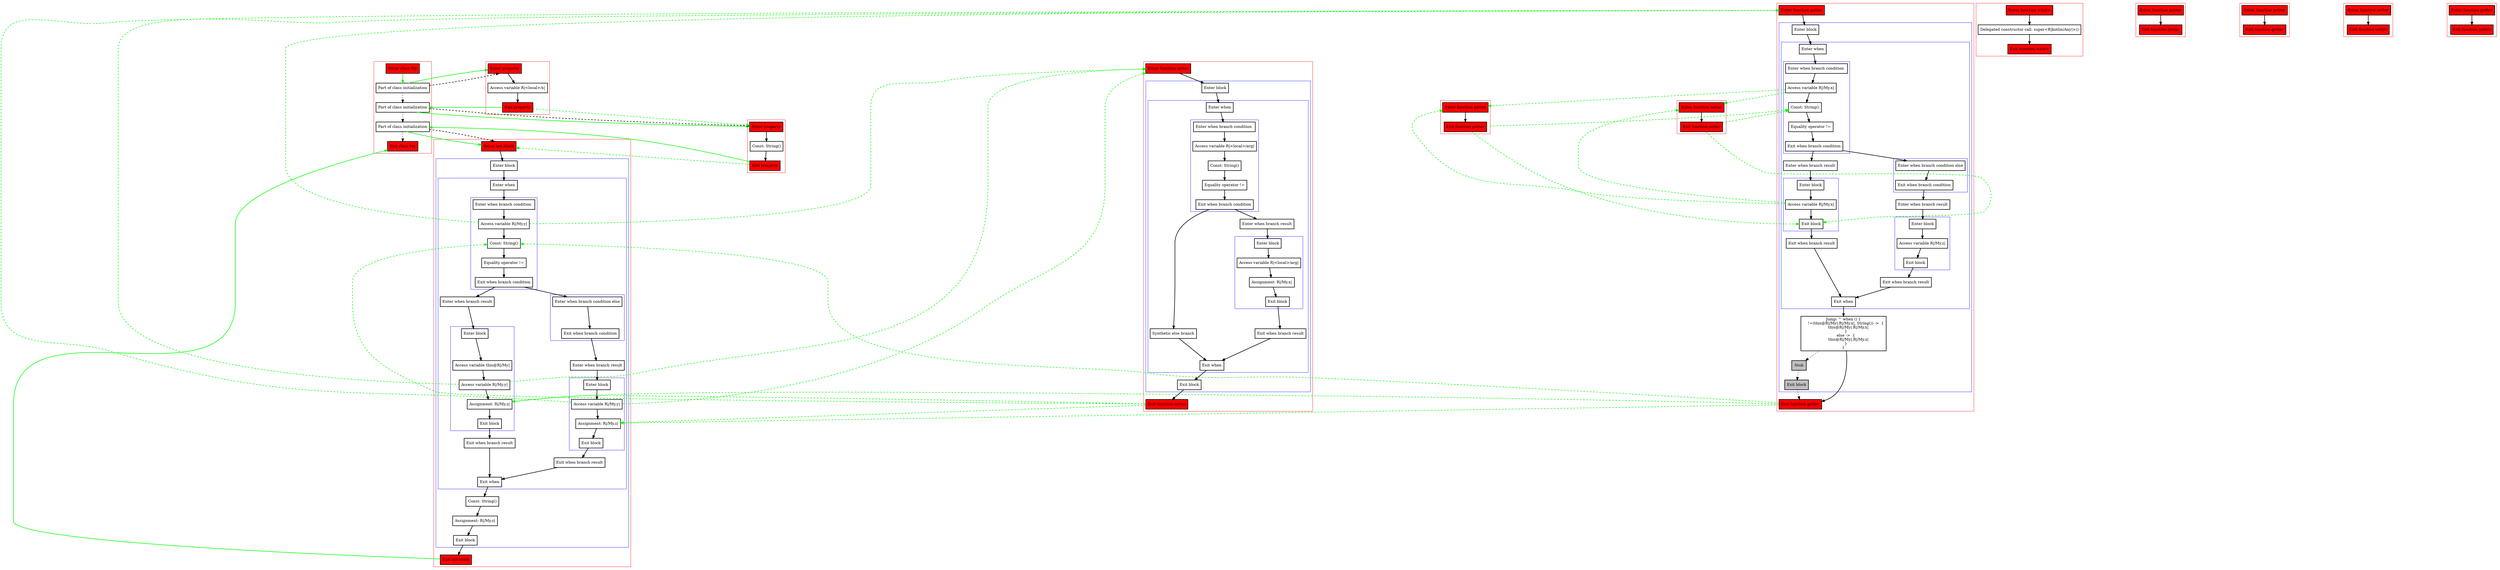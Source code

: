 digraph ManyReports_kt {
    graph [nodesep=3]
    node [shape=box penwidth=2]
    edge [penwidth=2]

    subgraph cluster_0 {
        color=red
        0 [label="Enter class My" style="filled" fillcolor=red];
        1 [label="Part of class initialization"];
        2 [label="Part of class initialization"];
        3 [label="Part of class initialization"];
        4 [label="Exit class My" style="filled" fillcolor=red];
    }
    0 -> {1} [color=green];
    1 -> {2} [style=dotted];
    1 -> {12} [color=green];
    1 -> {12} [style=dashed];
    2 -> {3} [style=dotted];
    2 -> {64} [color=green];
    2 -> {64} [style=dashed];
    3 -> {4} [style=dotted];
    3 -> {69} [color=green];
    3 -> {69} [style=dashed];

    subgraph cluster_1 {
        color=red
        5 [label="Enter function <init>" style="filled" fillcolor=red];
        6 [label="Delegated constructor call: super<R|kotlin/Any|>()"];
        7 [label="Exit function <init>" style="filled" fillcolor=red];
    }
    5 -> {6};
    6 -> {7};

    subgraph cluster_2 {
        color=red
        8 [label="Enter function getter" style="filled" fillcolor=red];
        9 [label="Exit function getter" style="filled" fillcolor=red];
    }
    8 -> {9};
    9 -> {20 33} [color=green style=dashed];

    subgraph cluster_3 {
        color=red
        10 [label="Enter function setter" style="filled" fillcolor=red];
        11 [label="Exit function setter" style="filled" fillcolor=red];
    }
    10 -> {11};
    11 -> {20 33} [color=green style=dashed];

    subgraph cluster_4 {
        color=red
        12 [label="Enter property" style="filled" fillcolor=red];
        13 [label="Access variable R|<local>/x|"];
        14 [label="Exit property" style="filled" fillcolor=red];
    }
    12 -> {13};
    13 -> {14};
    14 -> {2} [color=green];
    14 -> {64} [color=green style=dashed];

    subgraph cluster_5 {
        color=red
        15 [label="Enter function getter" style="filled" fillcolor=red];
        subgraph cluster_6 {
            color=blue
            16 [label="Enter block"];
            subgraph cluster_7 {
                color=blue
                17 [label="Enter when"];
                subgraph cluster_8 {
                    color=blue
                    18 [label="Enter when branch condition "];
                    19 [label="Access variable R|/My.x|"];
                    20 [label="Const: String()"];
                    21 [label="Equality operator !="];
                    22 [label="Exit when branch condition"];
                }
                subgraph cluster_9 {
                    color=blue
                    23 [label="Enter when branch condition else"];
                    24 [label="Exit when branch condition"];
                }
                25 [label="Enter when branch result"];
                subgraph cluster_10 {
                    color=blue
                    26 [label="Enter block"];
                    27 [label="Access variable R|/My.z|"];
                    28 [label="Exit block"];
                }
                29 [label="Exit when branch result"];
                30 [label="Enter when branch result"];
                subgraph cluster_11 {
                    color=blue
                    31 [label="Enter block"];
                    32 [label="Access variable R|/My.x|"];
                    33 [label="Exit block"];
                }
                34 [label="Exit when branch result"];
                35 [label="Exit when"];
            }
            36 [label="Jump: ^ when () {
    !=(this@R|/My|.R|/My.x|, String()) ->  {
        this@R|/My|.R|/My.x|
    }
    else ->  {
        this@R|/My|.R|/My.z|
    }
}
"];
            37 [label="Stub" style="filled" fillcolor=gray];
            38 [label="Exit block" style="filled" fillcolor=gray];
        }
        39 [label="Exit function getter" style="filled" fillcolor=red];
    }
    15 -> {16};
    16 -> {17};
    17 -> {18};
    18 -> {19};
    19 -> {20};
    19 -> {10 8} [color=green style=dashed];
    20 -> {21};
    21 -> {22};
    22 -> {30 23};
    23 -> {24};
    24 -> {25};
    25 -> {26};
    26 -> {27};
    27 -> {28};
    28 -> {29};
    29 -> {35};
    30 -> {31};
    31 -> {32};
    32 -> {33};
    32 -> {10 8} [color=green style=dashed];
    33 -> {34};
    34 -> {35};
    35 -> {36};
    36 -> {39};
    36 -> {37} [style=dotted];
    37 -> {38} [style=dotted];
    38 -> {39} [style=dotted];
    39 -> {74 82 89} [color=green style=dashed];

    subgraph cluster_12 {
        color=red
        40 [label="Enter function setter" style="filled" fillcolor=red];
        subgraph cluster_13 {
            color=blue
            41 [label="Enter block"];
            subgraph cluster_14 {
                color=blue
                42 [label="Enter when"];
                subgraph cluster_15 {
                    color=blue
                    43 [label="Enter when branch condition "];
                    44 [label="Access variable R|<local>/arg|"];
                    45 [label="Const: String()"];
                    46 [label="Equality operator !="];
                    47 [label="Exit when branch condition"];
                }
                48 [label="Synthetic else branch"];
                49 [label="Enter when branch result"];
                subgraph cluster_16 {
                    color=blue
                    50 [label="Enter block"];
                    51 [label="Access variable R|<local>/arg|"];
                    52 [label="Assignment: R|/My.x|"];
                    53 [label="Exit block"];
                }
                54 [label="Exit when branch result"];
                55 [label="Exit when"];
            }
            56 [label="Exit block"];
        }
        57 [label="Exit function setter" style="filled" fillcolor=red];
    }
    40 -> {41};
    41 -> {42};
    42 -> {43};
    43 -> {44};
    44 -> {45};
    45 -> {46};
    46 -> {47};
    47 -> {49 48};
    48 -> {55};
    49 -> {50};
    50 -> {51};
    51 -> {52};
    52 -> {53};
    53 -> {54};
    54 -> {55};
    55 -> {56};
    56 -> {57};
    57 -> {74 82 89} [color=green style=dashed];

    subgraph cluster_17 {
        color=red
        58 [label="Enter function getter" style="filled" fillcolor=red];
        59 [label="Exit function getter" style="filled" fillcolor=red];
    }
    58 -> {59};

    subgraph cluster_18 {
        color=red
        60 [label="Enter function getter" style="filled" fillcolor=red];
        61 [label="Exit function getter" style="filled" fillcolor=red];
    }
    60 -> {61};

    subgraph cluster_19 {
        color=red
        62 [label="Enter function setter" style="filled" fillcolor=red];
        63 [label="Exit function setter" style="filled" fillcolor=red];
    }
    62 -> {63};

    subgraph cluster_20 {
        color=red
        64 [label="Enter property" style="filled" fillcolor=red];
        65 [label="Const: String()"];
        66 [label="Exit property" style="filled" fillcolor=red];
    }
    64 -> {65};
    65 -> {66};
    66 -> {3} [color=green];
    66 -> {69} [color=green style=dashed];

    subgraph cluster_21 {
        color=red
        67 [label="Enter function getter" style="filled" fillcolor=red];
        68 [label="Exit function getter" style="filled" fillcolor=red];
    }
    67 -> {68};

    subgraph cluster_22 {
        color=red
        69 [label="Enter init block" style="filled" fillcolor=red];
        subgraph cluster_23 {
            color=blue
            70 [label="Enter block"];
            subgraph cluster_24 {
                color=blue
                71 [label="Enter when"];
                subgraph cluster_25 {
                    color=blue
                    72 [label="Enter when branch condition "];
                    73 [label="Access variable R|/My.y|"];
                    74 [label="Const: String()"];
                    75 [label="Equality operator !="];
                    76 [label="Exit when branch condition"];
                }
                subgraph cluster_26 {
                    color=blue
                    77 [label="Enter when branch condition else"];
                    78 [label="Exit when branch condition"];
                }
                79 [label="Enter when branch result"];
                subgraph cluster_27 {
                    color=blue
                    80 [label="Enter block"];
                    81 [label="Access variable R|/My.y|"];
                    82 [label="Assignment: R|/My.z|"];
                    83 [label="Exit block"];
                }
                84 [label="Exit when branch result"];
                85 [label="Enter when branch result"];
                subgraph cluster_28 {
                    color=blue
                    86 [label="Enter block"];
                    87 [label="Access variable this@R|/My|"];
                    88 [label="Access variable R|/My.y|"];
                    89 [label="Assignment: R|/My.z|"];
                    90 [label="Exit block"];
                }
                91 [label="Exit when branch result"];
                92 [label="Exit when"];
            }
            93 [label="Const: String()"];
            94 [label="Assignment: R|/My.z|"];
            95 [label="Exit block"];
        }
        96 [label="Exit init block" style="filled" fillcolor=red];
    }
    69 -> {70};
    70 -> {71};
    71 -> {72};
    72 -> {73};
    73 -> {74};
    73 -> {40 15} [color=green style=dashed];
    74 -> {75};
    75 -> {76};
    76 -> {85 77};
    77 -> {78};
    78 -> {79};
    79 -> {80};
    80 -> {81};
    81 -> {82};
    81 -> {40 15} [color=green style=dashed];
    82 -> {83};
    83 -> {84};
    84 -> {92};
    85 -> {86};
    86 -> {87};
    87 -> {88};
    88 -> {89};
    88 -> {40 15} [color=green style=dashed];
    89 -> {90};
    90 -> {91};
    91 -> {92};
    92 -> {93};
    93 -> {94};
    94 -> {95};
    95 -> {96};
    96 -> {4} [color=green];

}
